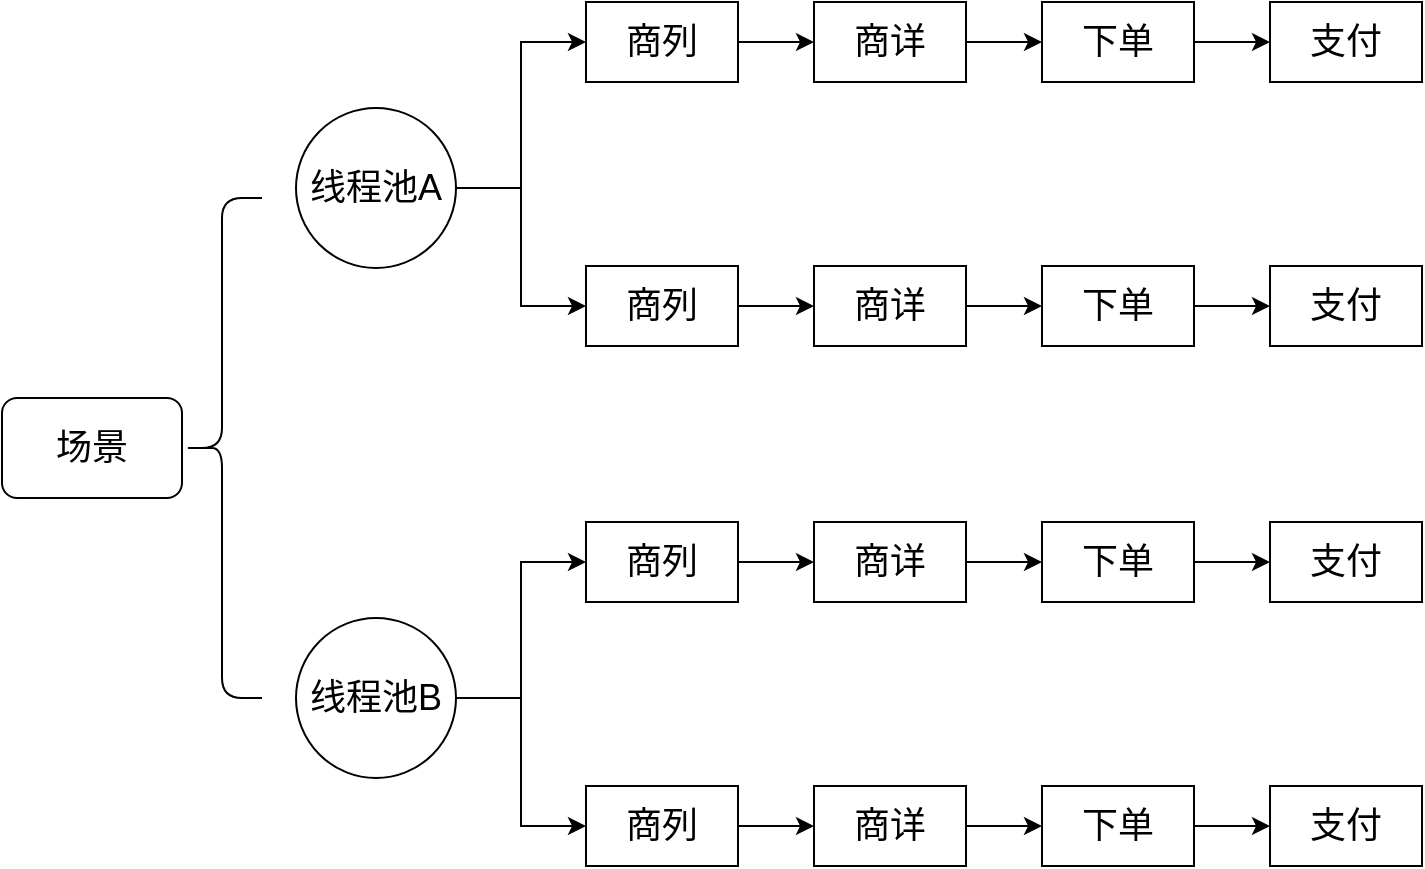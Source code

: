 <mxfile version="15.6.3" type="github">
  <diagram id="C7lXx-BFOw7J9pkB3zOm" name="Page-1">
    <mxGraphModel dx="933" dy="658" grid="1" gridSize="10" guides="1" tooltips="1" connect="1" arrows="1" fold="1" page="1" pageScale="1" pageWidth="827" pageHeight="1169" math="0" shadow="0">
      <root>
        <mxCell id="0" />
        <mxCell id="1" parent="0" />
        <mxCell id="Lv3QSDaotAsP-GaVLnUd-2" value="场景" style="rounded=1;whiteSpace=wrap;html=1;fontSize=18;" vertex="1" parent="1">
          <mxGeometry x="30" y="370" width="90" height="50" as="geometry" />
        </mxCell>
        <mxCell id="Lv3QSDaotAsP-GaVLnUd-58" style="edgeStyle=orthogonalEdgeStyle;rounded=0;orthogonalLoop=1;jettySize=auto;html=1;exitX=1;exitY=0.5;exitDx=0;exitDy=0;entryX=0;entryY=0.5;entryDx=0;entryDy=0;fontSize=18;" edge="1" parent="1" source="Lv3QSDaotAsP-GaVLnUd-3" target="Lv3QSDaotAsP-GaVLnUd-30">
          <mxGeometry relative="1" as="geometry" />
        </mxCell>
        <mxCell id="Lv3QSDaotAsP-GaVLnUd-59" style="edgeStyle=orthogonalEdgeStyle;rounded=0;orthogonalLoop=1;jettySize=auto;html=1;exitX=1;exitY=0.5;exitDx=0;exitDy=0;entryX=0;entryY=0.5;entryDx=0;entryDy=0;fontSize=18;" edge="1" parent="1" source="Lv3QSDaotAsP-GaVLnUd-3" target="Lv3QSDaotAsP-GaVLnUd-7">
          <mxGeometry relative="1" as="geometry" />
        </mxCell>
        <mxCell id="Lv3QSDaotAsP-GaVLnUd-3" value="线程池A" style="ellipse;whiteSpace=wrap;html=1;aspect=fixed;fontSize=18;fillColor=none;" vertex="1" parent="1">
          <mxGeometry x="177" y="225" width="80" height="80" as="geometry" />
        </mxCell>
        <mxCell id="Lv3QSDaotAsP-GaVLnUd-76" style="edgeStyle=orthogonalEdgeStyle;rounded=0;orthogonalLoop=1;jettySize=auto;html=1;exitX=1;exitY=0.5;exitDx=0;exitDy=0;entryX=0;entryY=0.5;entryDx=0;entryDy=0;fontSize=18;" edge="1" parent="1" source="Lv3QSDaotAsP-GaVLnUd-5" target="Lv3QSDaotAsP-GaVLnUd-69">
          <mxGeometry relative="1" as="geometry" />
        </mxCell>
        <mxCell id="Lv3QSDaotAsP-GaVLnUd-77" style="edgeStyle=orthogonalEdgeStyle;rounded=0;orthogonalLoop=1;jettySize=auto;html=1;exitX=1;exitY=0.5;exitDx=0;exitDy=0;entryX=0;entryY=0.5;entryDx=0;entryDy=0;fontSize=18;" edge="1" parent="1" source="Lv3QSDaotAsP-GaVLnUd-5" target="Lv3QSDaotAsP-GaVLnUd-61">
          <mxGeometry relative="1" as="geometry" />
        </mxCell>
        <mxCell id="Lv3QSDaotAsP-GaVLnUd-5" value="线程池B" style="ellipse;whiteSpace=wrap;html=1;aspect=fixed;fontSize=18;fillColor=none;" vertex="1" parent="1">
          <mxGeometry x="177" y="480" width="80" height="80" as="geometry" />
        </mxCell>
        <mxCell id="Lv3QSDaotAsP-GaVLnUd-28" value="" style="group" vertex="1" connectable="0" parent="1">
          <mxGeometry x="322" y="304" width="418" height="40" as="geometry" />
        </mxCell>
        <mxCell id="Lv3QSDaotAsP-GaVLnUd-7" value="商列" style="rounded=0;whiteSpace=wrap;html=1;fontSize=18;fillColor=none;" vertex="1" parent="Lv3QSDaotAsP-GaVLnUd-28">
          <mxGeometry width="76" height="40" as="geometry" />
        </mxCell>
        <mxCell id="Lv3QSDaotAsP-GaVLnUd-8" value="商详" style="rounded=0;whiteSpace=wrap;html=1;fontSize=18;fillColor=none;" vertex="1" parent="Lv3QSDaotAsP-GaVLnUd-28">
          <mxGeometry x="114" width="76" height="40" as="geometry" />
        </mxCell>
        <mxCell id="Lv3QSDaotAsP-GaVLnUd-25" style="edgeStyle=orthogonalEdgeStyle;rounded=0;orthogonalLoop=1;jettySize=auto;html=1;exitX=1;exitY=0.5;exitDx=0;exitDy=0;entryX=0;entryY=0.5;entryDx=0;entryDy=0;fontSize=18;" edge="1" parent="Lv3QSDaotAsP-GaVLnUd-28" source="Lv3QSDaotAsP-GaVLnUd-7" target="Lv3QSDaotAsP-GaVLnUd-8">
          <mxGeometry relative="1" as="geometry" />
        </mxCell>
        <mxCell id="Lv3QSDaotAsP-GaVLnUd-9" value="下单" style="rounded=0;whiteSpace=wrap;html=1;fontSize=18;fillColor=none;" vertex="1" parent="Lv3QSDaotAsP-GaVLnUd-28">
          <mxGeometry x="228" width="76" height="40" as="geometry" />
        </mxCell>
        <mxCell id="Lv3QSDaotAsP-GaVLnUd-26" style="edgeStyle=orthogonalEdgeStyle;rounded=0;orthogonalLoop=1;jettySize=auto;html=1;exitX=1;exitY=0.5;exitDx=0;exitDy=0;entryX=0;entryY=0.5;entryDx=0;entryDy=0;fontSize=18;" edge="1" parent="Lv3QSDaotAsP-GaVLnUd-28" source="Lv3QSDaotAsP-GaVLnUd-8" target="Lv3QSDaotAsP-GaVLnUd-9">
          <mxGeometry relative="1" as="geometry" />
        </mxCell>
        <mxCell id="Lv3QSDaotAsP-GaVLnUd-10" value="支付" style="rounded=0;whiteSpace=wrap;html=1;fontSize=18;fillColor=none;" vertex="1" parent="Lv3QSDaotAsP-GaVLnUd-28">
          <mxGeometry x="342" width="76" height="40" as="geometry" />
        </mxCell>
        <mxCell id="Lv3QSDaotAsP-GaVLnUd-27" style="edgeStyle=orthogonalEdgeStyle;rounded=0;orthogonalLoop=1;jettySize=auto;html=1;exitX=1;exitY=0.5;exitDx=0;exitDy=0;entryX=0;entryY=0.5;entryDx=0;entryDy=0;fontSize=18;" edge="1" parent="Lv3QSDaotAsP-GaVLnUd-28" source="Lv3QSDaotAsP-GaVLnUd-9" target="Lv3QSDaotAsP-GaVLnUd-10">
          <mxGeometry relative="1" as="geometry" />
        </mxCell>
        <mxCell id="Lv3QSDaotAsP-GaVLnUd-29" value="" style="group" vertex="1" connectable="0" parent="1">
          <mxGeometry x="322" y="172" width="418" height="40" as="geometry" />
        </mxCell>
        <mxCell id="Lv3QSDaotAsP-GaVLnUd-30" value="商列" style="rounded=0;whiteSpace=wrap;html=1;fontSize=18;fillColor=none;" vertex="1" parent="Lv3QSDaotAsP-GaVLnUd-29">
          <mxGeometry width="76" height="40" as="geometry" />
        </mxCell>
        <mxCell id="Lv3QSDaotAsP-GaVLnUd-31" value="商详" style="rounded=0;whiteSpace=wrap;html=1;fontSize=18;fillColor=none;" vertex="1" parent="Lv3QSDaotAsP-GaVLnUd-29">
          <mxGeometry x="114" width="76" height="40" as="geometry" />
        </mxCell>
        <mxCell id="Lv3QSDaotAsP-GaVLnUd-32" style="edgeStyle=orthogonalEdgeStyle;rounded=0;orthogonalLoop=1;jettySize=auto;html=1;exitX=1;exitY=0.5;exitDx=0;exitDy=0;entryX=0;entryY=0.5;entryDx=0;entryDy=0;fontSize=18;" edge="1" parent="Lv3QSDaotAsP-GaVLnUd-29" source="Lv3QSDaotAsP-GaVLnUd-30" target="Lv3QSDaotAsP-GaVLnUd-31">
          <mxGeometry relative="1" as="geometry" />
        </mxCell>
        <mxCell id="Lv3QSDaotAsP-GaVLnUd-33" value="下单" style="rounded=0;whiteSpace=wrap;html=1;fontSize=18;fillColor=none;" vertex="1" parent="Lv3QSDaotAsP-GaVLnUd-29">
          <mxGeometry x="228" width="76" height="40" as="geometry" />
        </mxCell>
        <mxCell id="Lv3QSDaotAsP-GaVLnUd-34" style="edgeStyle=orthogonalEdgeStyle;rounded=0;orthogonalLoop=1;jettySize=auto;html=1;exitX=1;exitY=0.5;exitDx=0;exitDy=0;entryX=0;entryY=0.5;entryDx=0;entryDy=0;fontSize=18;" edge="1" parent="Lv3QSDaotAsP-GaVLnUd-29" source="Lv3QSDaotAsP-GaVLnUd-31" target="Lv3QSDaotAsP-GaVLnUd-33">
          <mxGeometry relative="1" as="geometry" />
        </mxCell>
        <mxCell id="Lv3QSDaotAsP-GaVLnUd-35" value="支付" style="rounded=0;whiteSpace=wrap;html=1;fontSize=18;fillColor=none;" vertex="1" parent="Lv3QSDaotAsP-GaVLnUd-29">
          <mxGeometry x="342" width="76" height="40" as="geometry" />
        </mxCell>
        <mxCell id="Lv3QSDaotAsP-GaVLnUd-36" style="edgeStyle=orthogonalEdgeStyle;rounded=0;orthogonalLoop=1;jettySize=auto;html=1;exitX=1;exitY=0.5;exitDx=0;exitDy=0;entryX=0;entryY=0.5;entryDx=0;entryDy=0;fontSize=18;" edge="1" parent="Lv3QSDaotAsP-GaVLnUd-29" source="Lv3QSDaotAsP-GaVLnUd-33" target="Lv3QSDaotAsP-GaVLnUd-35">
          <mxGeometry relative="1" as="geometry" />
        </mxCell>
        <mxCell id="Lv3QSDaotAsP-GaVLnUd-39" value="" style="shape=curlyBracket;whiteSpace=wrap;html=1;rounded=1;fontSize=18;fillColor=none;" vertex="1" parent="1">
          <mxGeometry x="120" y="270" width="40" height="250" as="geometry" />
        </mxCell>
        <mxCell id="Lv3QSDaotAsP-GaVLnUd-60" value="" style="group" vertex="1" connectable="0" parent="1">
          <mxGeometry x="322" y="564" width="418" height="40" as="geometry" />
        </mxCell>
        <mxCell id="Lv3QSDaotAsP-GaVLnUd-61" value="商列" style="rounded=0;whiteSpace=wrap;html=1;fontSize=18;fillColor=none;" vertex="1" parent="Lv3QSDaotAsP-GaVLnUd-60">
          <mxGeometry width="76" height="40" as="geometry" />
        </mxCell>
        <mxCell id="Lv3QSDaotAsP-GaVLnUd-62" value="商详" style="rounded=0;whiteSpace=wrap;html=1;fontSize=18;fillColor=none;" vertex="1" parent="Lv3QSDaotAsP-GaVLnUd-60">
          <mxGeometry x="114" width="76" height="40" as="geometry" />
        </mxCell>
        <mxCell id="Lv3QSDaotAsP-GaVLnUd-63" style="edgeStyle=orthogonalEdgeStyle;rounded=0;orthogonalLoop=1;jettySize=auto;html=1;exitX=1;exitY=0.5;exitDx=0;exitDy=0;entryX=0;entryY=0.5;entryDx=0;entryDy=0;fontSize=18;" edge="1" parent="Lv3QSDaotAsP-GaVLnUd-60" source="Lv3QSDaotAsP-GaVLnUd-61" target="Lv3QSDaotAsP-GaVLnUd-62">
          <mxGeometry relative="1" as="geometry" />
        </mxCell>
        <mxCell id="Lv3QSDaotAsP-GaVLnUd-64" value="下单" style="rounded=0;whiteSpace=wrap;html=1;fontSize=18;fillColor=none;" vertex="1" parent="Lv3QSDaotAsP-GaVLnUd-60">
          <mxGeometry x="228" width="76" height="40" as="geometry" />
        </mxCell>
        <mxCell id="Lv3QSDaotAsP-GaVLnUd-65" style="edgeStyle=orthogonalEdgeStyle;rounded=0;orthogonalLoop=1;jettySize=auto;html=1;exitX=1;exitY=0.5;exitDx=0;exitDy=0;entryX=0;entryY=0.5;entryDx=0;entryDy=0;fontSize=18;" edge="1" parent="Lv3QSDaotAsP-GaVLnUd-60" source="Lv3QSDaotAsP-GaVLnUd-62" target="Lv3QSDaotAsP-GaVLnUd-64">
          <mxGeometry relative="1" as="geometry" />
        </mxCell>
        <mxCell id="Lv3QSDaotAsP-GaVLnUd-66" value="支付" style="rounded=0;whiteSpace=wrap;html=1;fontSize=18;fillColor=none;" vertex="1" parent="Lv3QSDaotAsP-GaVLnUd-60">
          <mxGeometry x="342" width="76" height="40" as="geometry" />
        </mxCell>
        <mxCell id="Lv3QSDaotAsP-GaVLnUd-67" style="edgeStyle=orthogonalEdgeStyle;rounded=0;orthogonalLoop=1;jettySize=auto;html=1;exitX=1;exitY=0.5;exitDx=0;exitDy=0;entryX=0;entryY=0.5;entryDx=0;entryDy=0;fontSize=18;" edge="1" parent="Lv3QSDaotAsP-GaVLnUd-60" source="Lv3QSDaotAsP-GaVLnUd-64" target="Lv3QSDaotAsP-GaVLnUd-66">
          <mxGeometry relative="1" as="geometry" />
        </mxCell>
        <mxCell id="Lv3QSDaotAsP-GaVLnUd-68" value="" style="group" vertex="1" connectable="0" parent="1">
          <mxGeometry x="322" y="432" width="418" height="40" as="geometry" />
        </mxCell>
        <mxCell id="Lv3QSDaotAsP-GaVLnUd-69" value="商列" style="rounded=0;whiteSpace=wrap;html=1;fontSize=18;fillColor=none;" vertex="1" parent="Lv3QSDaotAsP-GaVLnUd-68">
          <mxGeometry width="76" height="40" as="geometry" />
        </mxCell>
        <mxCell id="Lv3QSDaotAsP-GaVLnUd-70" value="商详" style="rounded=0;whiteSpace=wrap;html=1;fontSize=18;fillColor=none;" vertex="1" parent="Lv3QSDaotAsP-GaVLnUd-68">
          <mxGeometry x="114" width="76" height="40" as="geometry" />
        </mxCell>
        <mxCell id="Lv3QSDaotAsP-GaVLnUd-71" style="edgeStyle=orthogonalEdgeStyle;rounded=0;orthogonalLoop=1;jettySize=auto;html=1;exitX=1;exitY=0.5;exitDx=0;exitDy=0;entryX=0;entryY=0.5;entryDx=0;entryDy=0;fontSize=18;" edge="1" parent="Lv3QSDaotAsP-GaVLnUd-68" source="Lv3QSDaotAsP-GaVLnUd-69" target="Lv3QSDaotAsP-GaVLnUd-70">
          <mxGeometry relative="1" as="geometry" />
        </mxCell>
        <mxCell id="Lv3QSDaotAsP-GaVLnUd-72" value="下单" style="rounded=0;whiteSpace=wrap;html=1;fontSize=18;fillColor=none;" vertex="1" parent="Lv3QSDaotAsP-GaVLnUd-68">
          <mxGeometry x="228" width="76" height="40" as="geometry" />
        </mxCell>
        <mxCell id="Lv3QSDaotAsP-GaVLnUd-73" style="edgeStyle=orthogonalEdgeStyle;rounded=0;orthogonalLoop=1;jettySize=auto;html=1;exitX=1;exitY=0.5;exitDx=0;exitDy=0;entryX=0;entryY=0.5;entryDx=0;entryDy=0;fontSize=18;" edge="1" parent="Lv3QSDaotAsP-GaVLnUd-68" source="Lv3QSDaotAsP-GaVLnUd-70" target="Lv3QSDaotAsP-GaVLnUd-72">
          <mxGeometry relative="1" as="geometry" />
        </mxCell>
        <mxCell id="Lv3QSDaotAsP-GaVLnUd-74" value="支付" style="rounded=0;whiteSpace=wrap;html=1;fontSize=18;fillColor=none;" vertex="1" parent="Lv3QSDaotAsP-GaVLnUd-68">
          <mxGeometry x="342" width="76" height="40" as="geometry" />
        </mxCell>
        <mxCell id="Lv3QSDaotAsP-GaVLnUd-75" style="edgeStyle=orthogonalEdgeStyle;rounded=0;orthogonalLoop=1;jettySize=auto;html=1;exitX=1;exitY=0.5;exitDx=0;exitDy=0;entryX=0;entryY=0.5;entryDx=0;entryDy=0;fontSize=18;" edge="1" parent="Lv3QSDaotAsP-GaVLnUd-68" source="Lv3QSDaotAsP-GaVLnUd-72" target="Lv3QSDaotAsP-GaVLnUd-74">
          <mxGeometry relative="1" as="geometry" />
        </mxCell>
      </root>
    </mxGraphModel>
  </diagram>
</mxfile>

